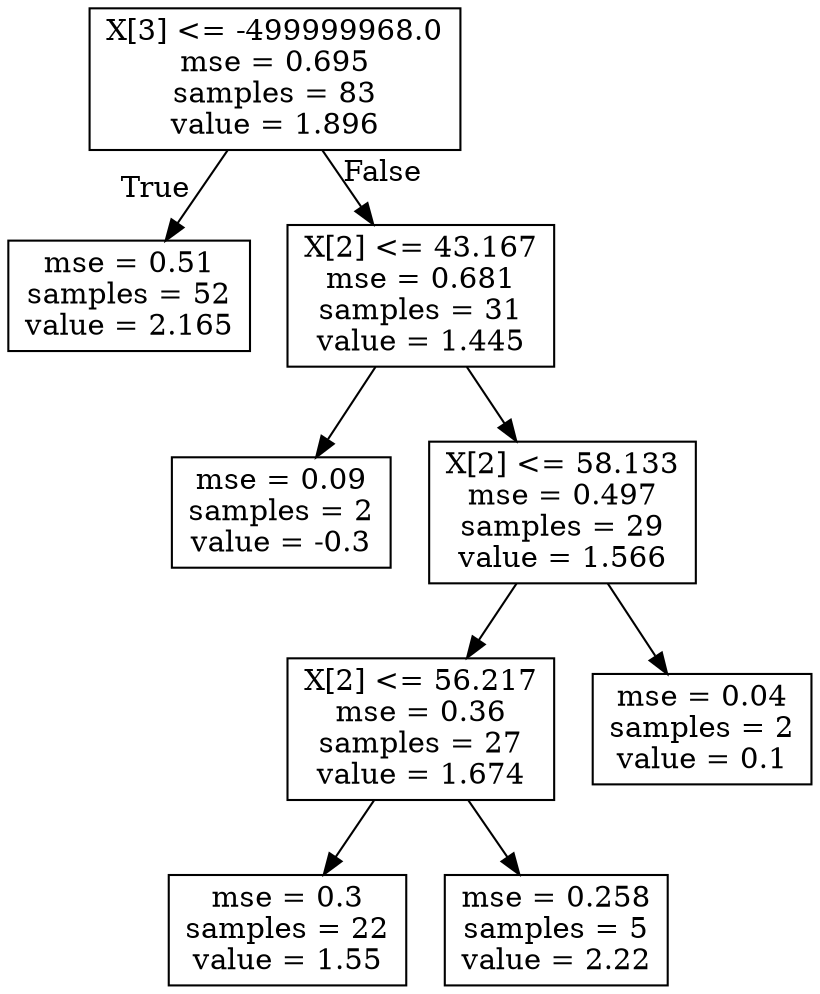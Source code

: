 digraph Tree {
node [shape=box] ;
0 [label="X[3] <= -499999968.0\nmse = 0.695\nsamples = 83\nvalue = 1.896"] ;
1 [label="mse = 0.51\nsamples = 52\nvalue = 2.165"] ;
0 -> 1 [labeldistance=2.5, labelangle=45, headlabel="True"] ;
2 [label="X[2] <= 43.167\nmse = 0.681\nsamples = 31\nvalue = 1.445"] ;
0 -> 2 [labeldistance=2.5, labelangle=-45, headlabel="False"] ;
3 [label="mse = 0.09\nsamples = 2\nvalue = -0.3"] ;
2 -> 3 ;
4 [label="X[2] <= 58.133\nmse = 0.497\nsamples = 29\nvalue = 1.566"] ;
2 -> 4 ;
5 [label="X[2] <= 56.217\nmse = 0.36\nsamples = 27\nvalue = 1.674"] ;
4 -> 5 ;
7 [label="mse = 0.3\nsamples = 22\nvalue = 1.55"] ;
5 -> 7 ;
8 [label="mse = 0.258\nsamples = 5\nvalue = 2.22"] ;
5 -> 8 ;
6 [label="mse = 0.04\nsamples = 2\nvalue = 0.1"] ;
4 -> 6 ;
}